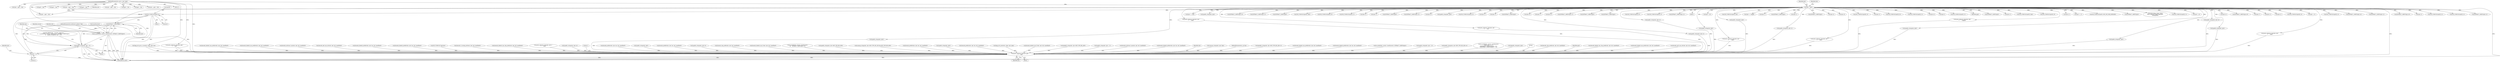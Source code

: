 digraph "0_tcpdump_13d52e9c0e7caf7e6325b0051bc90a49968be67f@pointer" {
"1000445" [label="(Call,ND_TCHECK2(tptr[0], 8))"];
"1000142" [label="(Call,tptr = pptr)"];
"1000128" [label="(MethodParameterIn,const u_char *pptr)"];
"1000461" [label="(Call,EXTRACT_32BITS(tptr))"];
"1000456" [label="(Call,as_printf(ndo, astostr, sizeof(astostr), EXTRACT_32BITS(tptr)))"];
"1000463" [label="(Call,ipaddr_string(ndo, tptr + 4))"];
"1002909" [label="(Call,print_unknown_data(ndo, pptr, \"\n\t    \", len))"];
"1000465" [label="(Call,tptr + 4)"];
"1002224" [label="(Call,EXTRACT_16BITS(tptr+6))"];
"1001786" [label="(Call,decode_labeled_vpn_prefix4(ndo, tptr, buf, sizeof(buf)))"];
"1001623" [label="(Call,tptr = pptr + len)"];
"1002432" [label="(Call,tptr+2)"];
"1002890" [label="(Call,print_unknown_data(ndo, pptr, \"\n\t    \", len))"];
"1000445" [label="(Call,ND_TCHECK2(tptr[0], 8))"];
"1000347" [label="(Call,ND_TCHECK2(tptr[0], 4))"];
"1002648" [label="(Call,ND_TCHECK2(tptr[0], 4))"];
"1001898" [label="(Call,decode_labeled_vpn_prefix6(ndo, tptr, buf, sizeof(buf)))"];
"1002058" [label="(Call,decode_multicast_vpn(ndo, tptr, buf, sizeof(buf)))"];
"1002194" [label="(Call,EXTRACT_16BITS(tptr+2))"];
"1001097" [label="(Call,tptr += tlen)"];
"1002026" [label="(Call,decode_mdt_vpn_nlri(ndo, tptr, buf, sizeof(buf)))"];
"1001858" [label="(Call,decode_labeled_prefix6(ndo, tptr, len, buf, sizeof(buf)))"];
"1000206" [label="(Call,tptr < pptr + len)"];
"1000452" [label="(Identifier,ndo)"];
"1001625" [label="(Call,pptr + len)"];
"1002479" [label="(Call,ipaddr_string(ndo, tptr))"];
"1000464" [label="(Identifier,ndo)"];
"1002298" [label="(Call,ipaddr_string(ndo, tptr+2))"];
"1002199" [label="(Call,EXTRACT_32BITS(tptr+4))"];
"1002256" [label="(Call,EXTRACT_32BITS(tptr+2))"];
"1001430" [label="(Call,decode_labeled_prefix6(ndo, tptr, len, buf, sizeof(buf)))"];
"1000357" [label="(Call,EXTRACT_32BITS(tptr))"];
"1001073" [label="(Call,ND_TCHECK2(tptr[0], tlen))"];
"1002505" [label="(Call,ND_TCHECK2(tptr[0], 8))"];
"1002905" [label="(Call,ND_TCHECK2(*pptr,len))"];
"1002151" [label="(Call,ND_TCHECK2(tptr[0], 2))"];
"1002205" [label="(Call,tptr+4)"];
"1000208" [label="(Call,pptr + len)"];
"1001294" [label="(Call,decode_rt_routing_info(ndo, tptr, buf, sizeof(buf)))"];
"1002349" [label="(Call,tptr+2)"];
"1002668" [label="(Call,EXTRACT_32BITS(tptr))"];
"1002431" [label="(Call,EXTRACT_24BITS(tptr+2))"];
"1000146" [label="(Identifier,tlen)"];
"1002225" [label="(Call,tptr+6)"];
"1002458" [label="(Call,ipaddr_string(ndo, tptr))"];
"1002489" [label="(Call,ND_TCHECK2(tptr[0], 4))"];
"1002257" [label="(Call,tptr+2)"];
"1001994" [label="(Call,decode_labeled_vpn_clnp_prefix(ndo, tptr, buf, sizeof(buf)))"];
"1000462" [label="(Identifier,tptr)"];
"1002109" [label="(Call,print_unknown_data(ndo, tptr-3, \"\n\t    \", tlen))"];
"1002461" [label="(Call,ipaddr_string(ndo, tptr+4))"];
"1002354" [label="(Call,tptr+3)"];
"1002915" [label="(Literal,1)"];
"1000493" [label="(Call,EXTRACT_32BITS(tptr))"];
"1000598" [label="(Call,ipaddr_string(ndo, tptr))"];
"1002552" [label="(Call,print_unknown_data(ndo, tptr, \"\n\t      \", tlen))"];
"1002247" [label="(Call,tptr+6)"];
"1000143" [label="(Identifier,tptr)"];
"1001167" [label="(Call,tptr < pptr + len)"];
"1000142" [label="(Call,tptr = pptr)"];
"1000126" [label="(MethodParameterIn,netdissect_options *ndo)"];
"1002403" [label="(Call,tptr+1)"];
"1002331" [label="(Call,tptr+6)"];
"1002581" [label="(Call,EXTRACT_16BITS(tptr+1))"];
"1000622" [label="(Call,EXTRACT_16BITS(tptr))"];
"1001706" [label="(Call,decode_prefix4(ndo, tptr, len, buf, sizeof(buf)))"];
"1000128" [label="(MethodParameterIn,const u_char *pptr)"];
"1000955" [label="(Call,ipaddr_string(ndo, tptr))"];
"1000567" [label="(Call,ipaddr_string(ndo, tptr))"];
"1002158" [label="(Call,EXTRACT_16BITS(tptr))"];
"1002219" [label="(Call,ipaddr_string(ndo, tptr+2))"];
"1002447" [label="(Call,ND_TCHECK2(tptr[0], 8))"];
"1001390" [label="(Call,decode_prefix6(ndo, tptr, len, buf, sizeof(buf)))"];
"1000557" [label="(Call,ND_TCHECK2(tptr[0], 4))"];
"1002368" [label="(Call,EXTRACT_16BITS(tptr+2))"];
"1000130" [label="(Block,)"];
"1002482" [label="(Call,ipaddr_string(ndo, tptr+4))"];
"1001092" [label="(Call,print_unknown_data(ndo, tptr, \"\n\t    \", tlen))"];
"1002387" [label="(Call,tptr +=8)"];
"1001534" [label="(Call,decode_clnp_prefix(ndo, tptr, buf, sizeof(buf)))"];
"1001502" [label="(Call,decode_labeled_vpn_l2(ndo, tptr, buf, sizeof(buf)))"];
"1002237" [label="(Call,as_printf(ndo, astostr, sizeof(astostr),\n\t\t\t    EXTRACT_32BITS(tptr+2)))"];
"1002635" [label="(Call,print_unknown_data(ndo, tptr,\"\n\t      \", length))"];
"1002516" [label="(Call,ipaddr_string(ndo, tptr))"];
"1000815" [label="(Call,ipaddr_string(ndo, tptr+BGP_VPN_RD_LEN))"];
"1000385" [label="(Call,ND_TCHECK2(tptr[0], len))"];
"1002640" [label="(Call,tptr += length)"];
"1000465" [label="(Call,tptr + 4)"];
"1002582" [label="(Call,tptr+1)"];
"1002848" [label="(Call,EXTRACT_32BITS(tptr))"];
"1001018" [label="(Call,isonsap_string(ndo, tptr+BGP_VPN_RD_LEN,tlen-BGP_VPN_RD_LEN))"];
"1001818" [label="(Call,decode_prefix6(ndo, tptr, len, buf, sizeof(buf)))"];
"1000767" [label="(Call,ipaddr_string(ndo, tptr))"];
"1002369" [label="(Call,tptr+2)"];
"1002499" [label="(Call,ipaddr_string(ndo, tptr))"];
"1001647" [label="(Call,EXTRACT_16BITS(tptr))"];
"1001169" [label="(Call,pptr + len)"];
"1001182" [label="(Call,decode_prefix4(ndo, tptr, len, buf, sizeof(buf)))"];
"1002200" [label="(Call,tptr+4)"];
"1000200" [label="(Call,bgp_attr_get_as_size(ndo, atype, pptr, len))"];
"1002913" [label="(Identifier,len)"];
"1002325" [label="(Call,tptr+6)"];
"1001691" [label="(Call,tptr < pptr + len)"];
"1002203" [label="(Call,ipaddr_string(ndo, tptr+4))"];
"1002800" [label="(Call,bgp_attr_print(ndo, atype, tptr, alen))"];
"1000461" [label="(Call,EXTRACT_32BITS(tptr))"];
"1000446" [label="(Call,tptr[0])"];
"1000321" [label="(Call,ND_TCHECK2(tptr[0], 4))"];
"1002221" [label="(Call,tptr+2)"];
"1002468" [label="(Call,ND_TCHECK2(tptr[0], 8))"];
"1002395" [label="(Call,ND_TCHECK2(tptr[0], 5))"];
"1001930" [label="(Call,decode_labeled_vpn_l2(ndo, tptr, buf, sizeof(buf)))"];
"1002308" [label="(Call,tptr+6)"];
"1000909" [label="(Call,ip6addr_string(ndo, tptr+BGP_VPN_RD_LEN))"];
"1000463" [label="(Call,ipaddr_string(ndo, tptr + 4))"];
"1002091" [label="(Call,tptr-3)"];
"1000408" [label="(Call,ipaddr_string(ndo, tptr + 2))"];
"1001326" [label="(Call,decode_multicast_vpn(ndo, tptr, buf, sizeof(buf)))"];
"1002570" [label="(Call,ND_TCHECK2(tptr[0], 3))"];
"1000144" [label="(Identifier,pptr)"];
"1000426" [label="(Call,EXTRACT_32BITS(tptr))"];
"1002300" [label="(Call,tptr+2)"];
"1000663" [label="(Call,ND_TCHECK2(tptr[0], tlen))"];
"1002525" [label="(Call,ND_TCHECK2(tptr[0], 8))"];
"1000466" [label="(Identifier,tptr)"];
"1000449" [label="(Literal,8)"];
"1001222" [label="(Call,decode_labeled_prefix4(ndo, tptr, len, buf, sizeof(buf)))"];
"1002536" [label="(Call,ipaddr_string(ndo, tptr))"];
"1002286" [label="(Call,tptr+2)"];
"1002585" [label="(Call,tptr += 3)"];
"1001640" [label="(Call,ND_TCHECK2(tptr[0], BGP_MP_NLRI_MINSIZE))"];
"1000406" [label="(Call,EXTRACT_16BITS(tptr))"];
"1000459" [label="(Call,sizeof(astostr))"];
"1000450" [label="(Call,ND_PRINT((ndo, \" AS #%s, origin %s\",\n\t\t    as_printf(ndo, astostr, sizeof(astostr), EXTRACT_32BITS(tptr)),\n\t\t    ipaddr_string(ndo, tptr + 4))))"];
"1001693" [label="(Call,pptr + len)"];
"1002910" [label="(Identifier,ndo)"];
"1000467" [label="(Literal,4)"];
"1000977" [label="(Call,isonsap_string(ndo, tptr, tlen))"];
"1000129" [label="(MethodParameterIn,u_int len)"];
"1001058" [label="(Call,ip6addr_string(ndo, tptr+BGP_VPN_RD_LEN+3))"];
"1000170" [label="(Call,tok2str(bgp_origin_values,\n\t\t\t\t\t\t\"Unknown Origin Typecode\",\n\t\t\t\t\t\ttptr[0]))"];
"1000615" [label="(Call,ND_TCHECK2(tptr[0], 3))"];
"1000542" [label="(Call,tptr +=4)"];
"1000682" [label="(Call,print_unknown_data(ndo, tptr, \"\n\t    \", tlen))"];
"1002121" [label="(Call,pptr + len)"];
"1000456" [label="(Call,as_printf(ndo, astostr, sizeof(astostr), EXTRACT_32BITS(tptr)))"];
"1001470" [label="(Call,decode_labeled_vpn_prefix6(ndo, tptr, buf, sizeof(buf)))"];
"1000455" [label="(Block,)"];
"1001746" [label="(Call,decode_labeled_prefix4(ndo, tptr, len, buf, sizeof(buf)))"];
"1002663" [label="(Call,as_printf(ndo, astostr, sizeof(astostr), EXTRACT_32BITS(tptr)))"];
"1000428" [label="(Call,ipaddr_string(ndo, tptr + 4))"];
"1001038" [label="(Call,ipaddr_string(ndo, tptr+BGP_VPN_RD_LEN+4))"];
"1002904" [label="(Block,)"];
"1000331" [label="(Call,ipaddr_string(ndo, tptr))"];
"1000258" [label="(Call,as_printf(ndo, astostr, sizeof(astostr),\n\t\t\t\tas_size == 2 ?\n\t\t\t\tEXTRACT_16BITS(&tptr[2 + i]) :\n\t\t\t\tEXTRACT_32BITS(&tptr[2 + i])))"];
"1000458" [label="(Identifier,astostr)"];
"1000861" [label="(Call,ip6addr_string(ndo, tptr))"];
"1002119" [label="(Call,tptr = pptr + len)"];
"1002909" [label="(Call,print_unknown_data(ndo, pptr, \"\n\t    \", len))"];
"1002919" [label="(MethodReturn,RET)"];
"1000457" [label="(Identifier,ndo)"];
"1001615" [label="(Call,print_unknown_data(ndo, tptr, \"\n\t    \", tlen))"];
"1002912" [label="(Literal,\"\n\t    \")"];
"1001962" [label="(Call,decode_clnp_prefix(ndo, tptr, buf, sizeof(buf)))"];
"1002358" [label="(Call,tptr+4)"];
"1002246" [label="(Call,EXTRACT_16BITS(tptr+6))"];
"1002315" [label="(Call,tptr+7)"];
"1002243" [label="(Call,tptr+2)"];
"1002195" [label="(Call,tptr+2)"];
"1000486" [label="(Call,ND_TCHECK2(tptr[0], 4))"];
"1002436" [label="(Call,tptr +=5)"];
"1002378" [label="(Call,print_unknown_data(ndo, tptr, \"\n\t      \", 8))"];
"1000150" [label="(Block,)"];
"1002911" [label="(Identifier,pptr)"];
"1001566" [label="(Call,decode_labeled_vpn_clnp_prefix(ndo, tptr, buf, sizeof(buf)))"];
"1000587" [label="(Call,ND_TCHECK2(tptr[0], 4))"];
"1002357" [label="(Call,EXTRACT_16BITS(tptr+4))"];
"1001262" [label="(Call,decode_labeled_vpn_prefix4(ndo, tptr, buf, sizeof(buf)))"];
"1002242" [label="(Call,EXTRACT_32BITS(tptr+2))"];
"1001358" [label="(Call,decode_mdt_vpn_nlri(ndo, tptr, buf, sizeof(buf)))"];
"1002284" [label="(Call,ipaddr_string(ndo, tptr+2))"];
"1000445" -> "1000150"  [label="AST: "];
"1000445" -> "1000449"  [label="CFG: "];
"1000446" -> "1000445"  [label="AST: "];
"1000449" -> "1000445"  [label="AST: "];
"1000452" -> "1000445"  [label="CFG: "];
"1000445" -> "1002919"  [label="DDG: "];
"1000445" -> "1002919"  [label="DDG: "];
"1000142" -> "1000445"  [label="DDG: "];
"1000445" -> "1000461"  [label="DDG: "];
"1000445" -> "1000463"  [label="DDG: "];
"1000445" -> "1000465"  [label="DDG: "];
"1000142" -> "1000130"  [label="AST: "];
"1000142" -> "1000144"  [label="CFG: "];
"1000143" -> "1000142"  [label="AST: "];
"1000144" -> "1000142"  [label="AST: "];
"1000146" -> "1000142"  [label="CFG: "];
"1000142" -> "1002919"  [label="DDG: "];
"1000142" -> "1002919"  [label="DDG: "];
"1000128" -> "1000142"  [label="DDG: "];
"1000142" -> "1000170"  [label="DDG: "];
"1000142" -> "1000206"  [label="DDG: "];
"1000142" -> "1000321"  [label="DDG: "];
"1000142" -> "1000331"  [label="DDG: "];
"1000142" -> "1000347"  [label="DDG: "];
"1000142" -> "1000357"  [label="DDG: "];
"1000142" -> "1000385"  [label="DDG: "];
"1000142" -> "1000406"  [label="DDG: "];
"1000142" -> "1000426"  [label="DDG: "];
"1000142" -> "1000461"  [label="DDG: "];
"1000142" -> "1000486"  [label="DDG: "];
"1000142" -> "1000493"  [label="DDG: "];
"1000142" -> "1000542"  [label="DDG: "];
"1000142" -> "1000557"  [label="DDG: "];
"1000142" -> "1000567"  [label="DDG: "];
"1000142" -> "1000587"  [label="DDG: "];
"1000142" -> "1000598"  [label="DDG: "];
"1000142" -> "1000615"  [label="DDG: "];
"1000142" -> "1000622"  [label="DDG: "];
"1000142" -> "1000663"  [label="DDG: "];
"1000142" -> "1000682"  [label="DDG: "];
"1000142" -> "1001073"  [label="DDG: "];
"1000142" -> "1001092"  [label="DDG: "];
"1000142" -> "1001097"  [label="DDG: "];
"1000142" -> "1001615"  [label="DDG: "];
"1000142" -> "1001640"  [label="DDG: "];
"1000142" -> "1001647"  [label="DDG: "];
"1000142" -> "1002091"  [label="DDG: "];
"1000142" -> "1002151"  [label="DDG: "];
"1000142" -> "1002158"  [label="DDG: "];
"1000142" -> "1002194"  [label="DDG: "];
"1000142" -> "1002195"  [label="DDG: "];
"1000142" -> "1002199"  [label="DDG: "];
"1000142" -> "1002200"  [label="DDG: "];
"1000142" -> "1002203"  [label="DDG: "];
"1000142" -> "1002205"  [label="DDG: "];
"1000142" -> "1002219"  [label="DDG: "];
"1000142" -> "1002221"  [label="DDG: "];
"1000142" -> "1002224"  [label="DDG: "];
"1000142" -> "1002225"  [label="DDG: "];
"1000142" -> "1002242"  [label="DDG: "];
"1000142" -> "1002243"  [label="DDG: "];
"1000142" -> "1002246"  [label="DDG: "];
"1000142" -> "1002247"  [label="DDG: "];
"1000142" -> "1002256"  [label="DDG: "];
"1000142" -> "1002257"  [label="DDG: "];
"1000142" -> "1002284"  [label="DDG: "];
"1000142" -> "1002286"  [label="DDG: "];
"1000142" -> "1002298"  [label="DDG: "];
"1000142" -> "1002300"  [label="DDG: "];
"1000142" -> "1002308"  [label="DDG: "];
"1000142" -> "1002315"  [label="DDG: "];
"1000142" -> "1002325"  [label="DDG: "];
"1000142" -> "1002331"  [label="DDG: "];
"1000142" -> "1002349"  [label="DDG: "];
"1000142" -> "1002354"  [label="DDG: "];
"1000142" -> "1002357"  [label="DDG: "];
"1000142" -> "1002358"  [label="DDG: "];
"1000142" -> "1002368"  [label="DDG: "];
"1000142" -> "1002369"  [label="DDG: "];
"1000142" -> "1002378"  [label="DDG: "];
"1000142" -> "1002387"  [label="DDG: "];
"1000142" -> "1002395"  [label="DDG: "];
"1000142" -> "1002403"  [label="DDG: "];
"1000142" -> "1002431"  [label="DDG: "];
"1000142" -> "1002432"  [label="DDG: "];
"1000142" -> "1002436"  [label="DDG: "];
"1000142" -> "1002447"  [label="DDG: "];
"1000142" -> "1002458"  [label="DDG: "];
"1000142" -> "1002468"  [label="DDG: "];
"1000142" -> "1002479"  [label="DDG: "];
"1000142" -> "1002489"  [label="DDG: "];
"1000142" -> "1002499"  [label="DDG: "];
"1000142" -> "1002505"  [label="DDG: "];
"1000142" -> "1002516"  [label="DDG: "];
"1000142" -> "1002525"  [label="DDG: "];
"1000142" -> "1002536"  [label="DDG: "];
"1000142" -> "1002552"  [label="DDG: "];
"1000142" -> "1002570"  [label="DDG: "];
"1000142" -> "1002581"  [label="DDG: "];
"1000142" -> "1002582"  [label="DDG: "];
"1000142" -> "1002585"  [label="DDG: "];
"1000142" -> "1002635"  [label="DDG: "];
"1000142" -> "1002640"  [label="DDG: "];
"1000142" -> "1002648"  [label="DDG: "];
"1000142" -> "1002668"  [label="DDG: "];
"1000142" -> "1002848"  [label="DDG: "];
"1000128" -> "1000125"  [label="AST: "];
"1000128" -> "1002919"  [label="DDG: "];
"1000128" -> "1000200"  [label="DDG: "];
"1000128" -> "1000206"  [label="DDG: "];
"1000128" -> "1000208"  [label="DDG: "];
"1000128" -> "1001167"  [label="DDG: "];
"1000128" -> "1001169"  [label="DDG: "];
"1000128" -> "1001623"  [label="DDG: "];
"1000128" -> "1001625"  [label="DDG: "];
"1000128" -> "1001691"  [label="DDG: "];
"1000128" -> "1001693"  [label="DDG: "];
"1000128" -> "1002119"  [label="DDG: "];
"1000128" -> "1002121"  [label="DDG: "];
"1000128" -> "1002890"  [label="DDG: "];
"1000128" -> "1002909"  [label="DDG: "];
"1000461" -> "1000456"  [label="AST: "];
"1000461" -> "1000462"  [label="CFG: "];
"1000462" -> "1000461"  [label="AST: "];
"1000456" -> "1000461"  [label="CFG: "];
"1000461" -> "1000456"  [label="DDG: "];
"1000461" -> "1000463"  [label="DDG: "];
"1000461" -> "1000465"  [label="DDG: "];
"1000456" -> "1000455"  [label="AST: "];
"1000457" -> "1000456"  [label="AST: "];
"1000458" -> "1000456"  [label="AST: "];
"1000459" -> "1000456"  [label="AST: "];
"1000464" -> "1000456"  [label="CFG: "];
"1000456" -> "1002919"  [label="DDG: "];
"1000456" -> "1002919"  [label="DDG: "];
"1000456" -> "1002919"  [label="DDG: "];
"1000126" -> "1000456"  [label="DDG: "];
"1000456" -> "1000463"  [label="DDG: "];
"1000463" -> "1000455"  [label="AST: "];
"1000463" -> "1000465"  [label="CFG: "];
"1000464" -> "1000463"  [label="AST: "];
"1000465" -> "1000463"  [label="AST: "];
"1000450" -> "1000463"  [label="CFG: "];
"1000463" -> "1002919"  [label="DDG: "];
"1000463" -> "1002919"  [label="DDG: "];
"1000463" -> "1002919"  [label="DDG: "];
"1000126" -> "1000463"  [label="DDG: "];
"1000463" -> "1002909"  [label="DDG: "];
"1002909" -> "1002904"  [label="AST: "];
"1002909" -> "1002913"  [label="CFG: "];
"1002910" -> "1002909"  [label="AST: "];
"1002911" -> "1002909"  [label="AST: "];
"1002912" -> "1002909"  [label="AST: "];
"1002913" -> "1002909"  [label="AST: "];
"1002915" -> "1002909"  [label="CFG: "];
"1002909" -> "1002919"  [label="DDG: "];
"1002909" -> "1002919"  [label="DDG: "];
"1002909" -> "1002919"  [label="DDG: "];
"1002909" -> "1002919"  [label="DDG: "];
"1000682" -> "1002909"  [label="DDG: "];
"1002058" -> "1002909"  [label="DDG: "];
"1001018" -> "1002909"  [label="DDG: "];
"1001706" -> "1002909"  [label="DDG: "];
"1002026" -> "1002909"  [label="DDG: "];
"1001470" -> "1002909"  [label="DDG: "];
"1002552" -> "1002909"  [label="DDG: "];
"1001390" -> "1002909"  [label="DDG: "];
"1000861" -> "1002909"  [label="DDG: "];
"1002890" -> "1002909"  [label="DDG: "];
"1002890" -> "1002909"  [label="DDG: "];
"1000258" -> "1002909"  [label="DDG: "];
"1001294" -> "1002909"  [label="DDG: "];
"1002461" -> "1002909"  [label="DDG: "];
"1001566" -> "1002909"  [label="DDG: "];
"1001222" -> "1002909"  [label="DDG: "];
"1000815" -> "1002909"  [label="DDG: "];
"1001858" -> "1002909"  [label="DDG: "];
"1001818" -> "1002909"  [label="DDG: "];
"1000200" -> "1002909"  [label="DDG: "];
"1000200" -> "1002909"  [label="DDG: "];
"1000598" -> "1002909"  [label="DDG: "];
"1001746" -> "1002909"  [label="DDG: "];
"1002284" -> "1002909"  [label="DDG: "];
"1001534" -> "1002909"  [label="DDG: "];
"1002482" -> "1002909"  [label="DDG: "];
"1000567" -> "1002909"  [label="DDG: "];
"1001962" -> "1002909"  [label="DDG: "];
"1002219" -> "1002909"  [label="DDG: "];
"1000408" -> "1002909"  [label="DDG: "];
"1002663" -> "1002909"  [label="DDG: "];
"1002635" -> "1002909"  [label="DDG: "];
"1001358" -> "1002909"  [label="DDG: "];
"1001786" -> "1002909"  [label="DDG: "];
"1002203" -> "1002909"  [label="DDG: "];
"1001262" -> "1002909"  [label="DDG: "];
"1000331" -> "1002909"  [label="DDG: "];
"1002536" -> "1002909"  [label="DDG: "];
"1001898" -> "1002909"  [label="DDG: "];
"1002499" -> "1002909"  [label="DDG: "];
"1002298" -> "1002909"  [label="DDG: "];
"1001615" -> "1002909"  [label="DDG: "];
"1001182" -> "1002909"  [label="DDG: "];
"1002378" -> "1002909"  [label="DDG: "];
"1000909" -> "1002909"  [label="DDG: "];
"1002109" -> "1002909"  [label="DDG: "];
"1002516" -> "1002909"  [label="DDG: "];
"1002237" -> "1002909"  [label="DDG: "];
"1001092" -> "1002909"  [label="DDG: "];
"1002800" -> "1002909"  [label="DDG: "];
"1001930" -> "1002909"  [label="DDG: "];
"1001058" -> "1002909"  [label="DDG: "];
"1001326" -> "1002909"  [label="DDG: "];
"1000977" -> "1002909"  [label="DDG: "];
"1000955" -> "1002909"  [label="DDG: "];
"1000428" -> "1002909"  [label="DDG: "];
"1001994" -> "1002909"  [label="DDG: "];
"1000767" -> "1002909"  [label="DDG: "];
"1001038" -> "1002909"  [label="DDG: "];
"1001430" -> "1002909"  [label="DDG: "];
"1001502" -> "1002909"  [label="DDG: "];
"1000126" -> "1002909"  [label="DDG: "];
"1002905" -> "1002909"  [label="DDG: "];
"1000129" -> "1002909"  [label="DDG: "];
"1000465" -> "1000467"  [label="CFG: "];
"1000466" -> "1000465"  [label="AST: "];
"1000467" -> "1000465"  [label="AST: "];
"1000465" -> "1002919"  [label="DDG: "];
}
